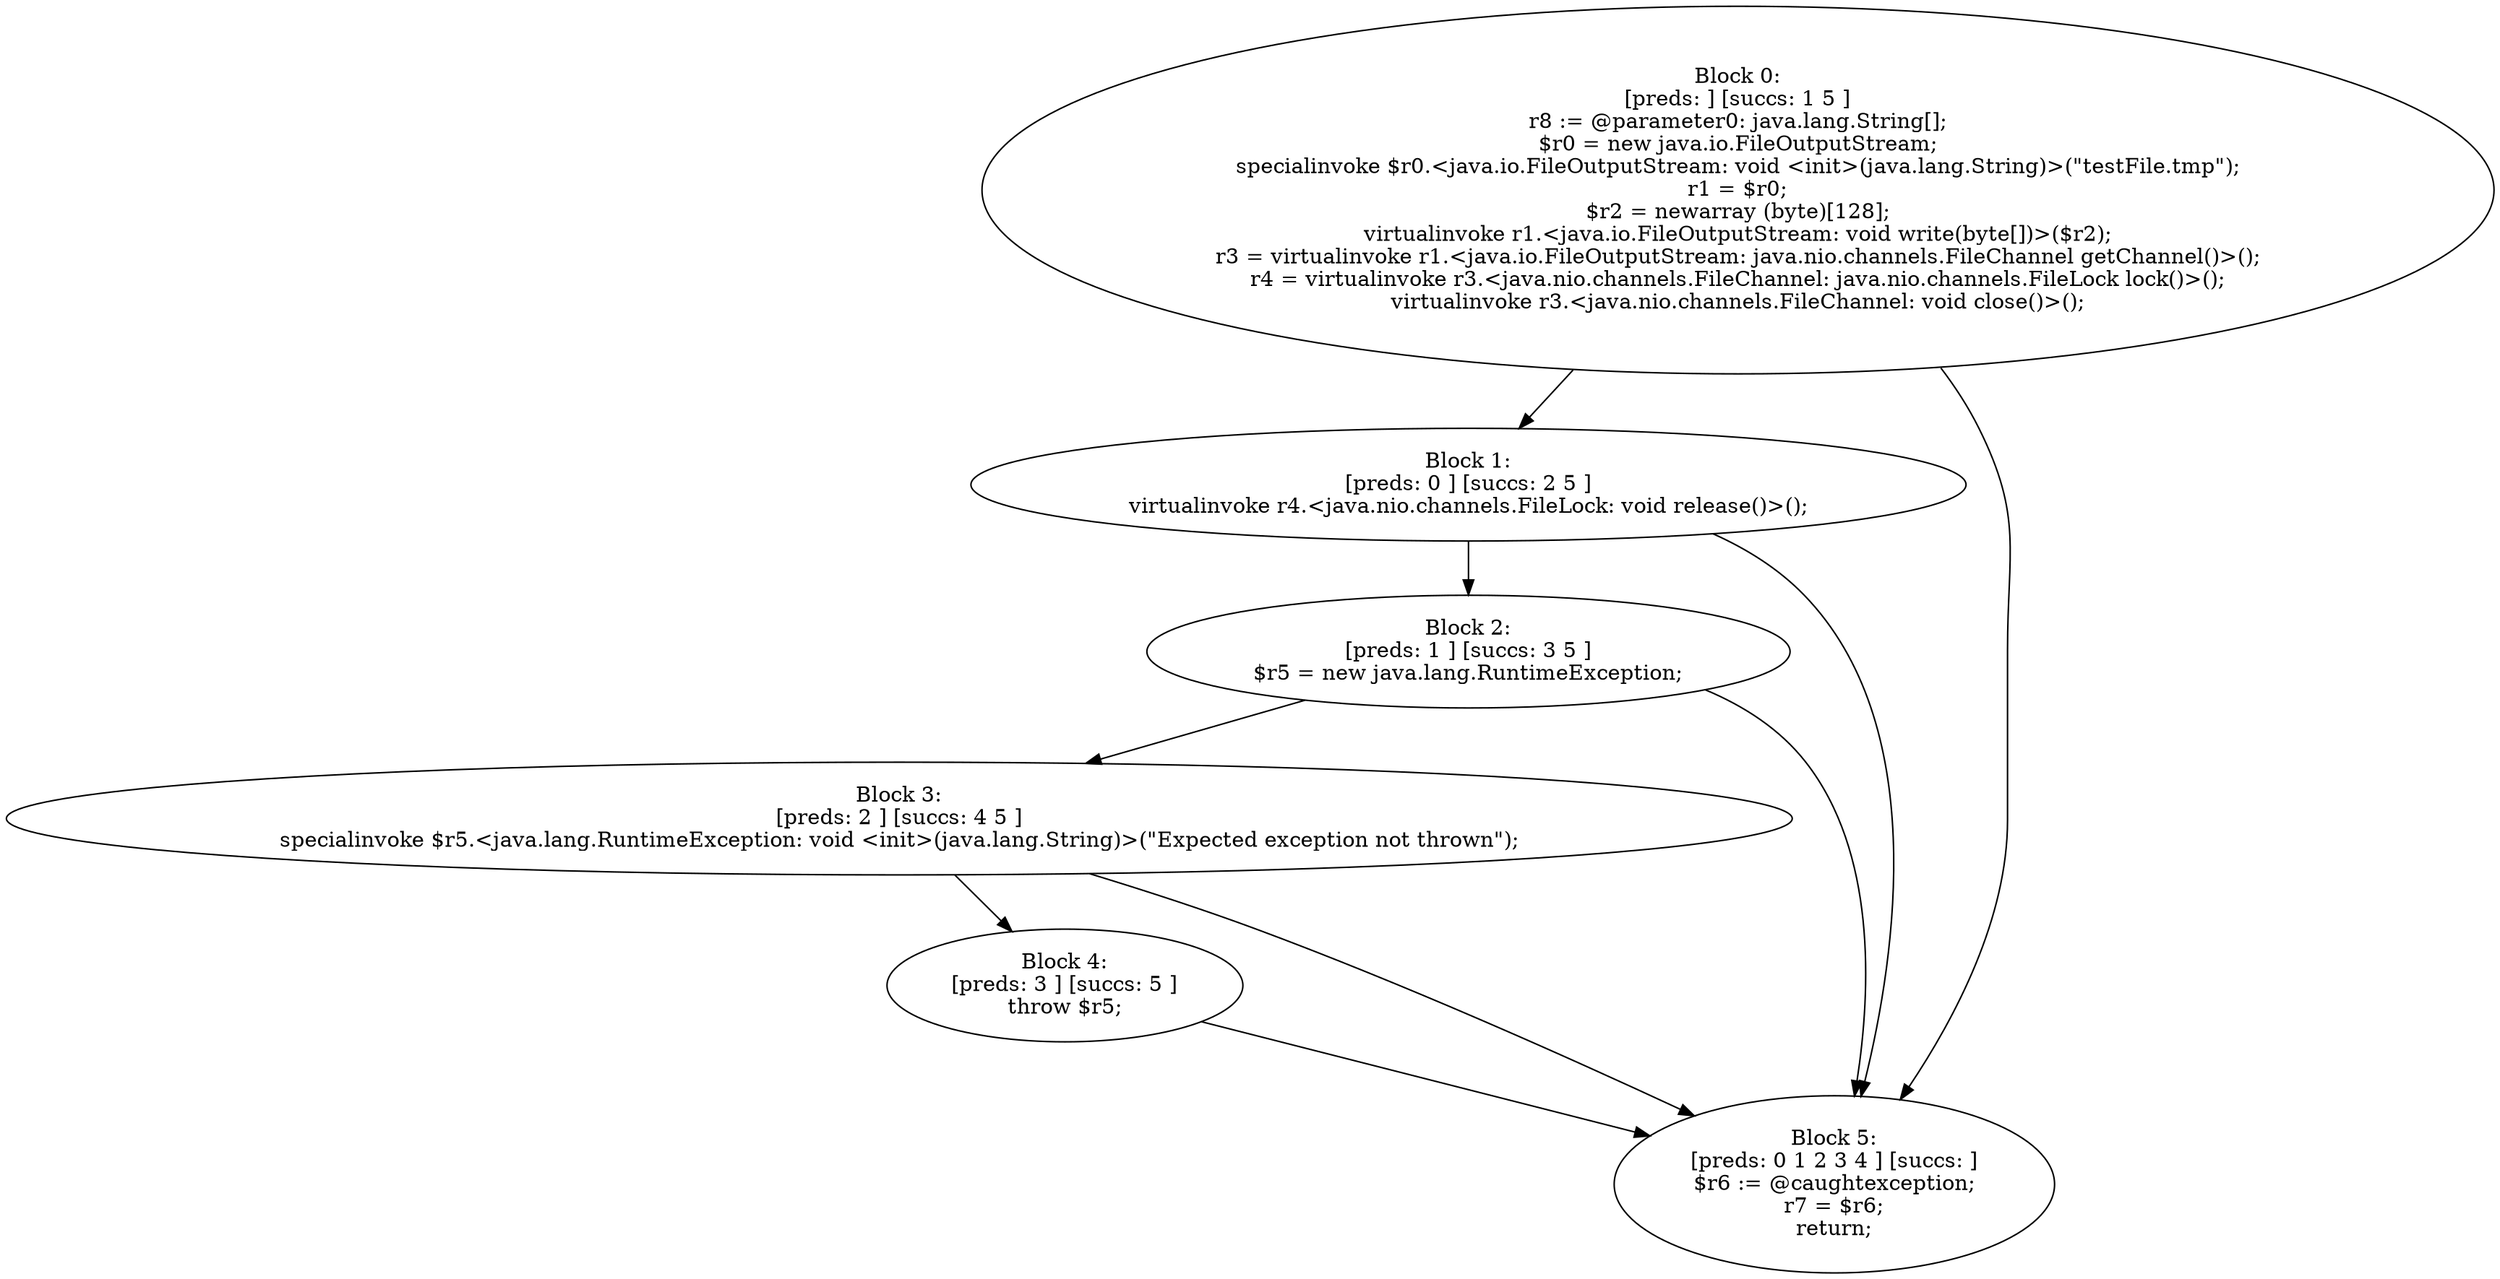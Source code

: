 digraph "unitGraph" {
    "Block 0:
[preds: ] [succs: 1 5 ]
r8 := @parameter0: java.lang.String[];
$r0 = new java.io.FileOutputStream;
specialinvoke $r0.<java.io.FileOutputStream: void <init>(java.lang.String)>(\"testFile.tmp\");
r1 = $r0;
$r2 = newarray (byte)[128];
virtualinvoke r1.<java.io.FileOutputStream: void write(byte[])>($r2);
r3 = virtualinvoke r1.<java.io.FileOutputStream: java.nio.channels.FileChannel getChannel()>();
r4 = virtualinvoke r3.<java.nio.channels.FileChannel: java.nio.channels.FileLock lock()>();
virtualinvoke r3.<java.nio.channels.FileChannel: void close()>();
"
    "Block 1:
[preds: 0 ] [succs: 2 5 ]
virtualinvoke r4.<java.nio.channels.FileLock: void release()>();
"
    "Block 2:
[preds: 1 ] [succs: 3 5 ]
$r5 = new java.lang.RuntimeException;
"
    "Block 3:
[preds: 2 ] [succs: 4 5 ]
specialinvoke $r5.<java.lang.RuntimeException: void <init>(java.lang.String)>(\"Expected exception not thrown\");
"
    "Block 4:
[preds: 3 ] [succs: 5 ]
throw $r5;
"
    "Block 5:
[preds: 0 1 2 3 4 ] [succs: ]
$r6 := @caughtexception;
r7 = $r6;
return;
"
    "Block 0:
[preds: ] [succs: 1 5 ]
r8 := @parameter0: java.lang.String[];
$r0 = new java.io.FileOutputStream;
specialinvoke $r0.<java.io.FileOutputStream: void <init>(java.lang.String)>(\"testFile.tmp\");
r1 = $r0;
$r2 = newarray (byte)[128];
virtualinvoke r1.<java.io.FileOutputStream: void write(byte[])>($r2);
r3 = virtualinvoke r1.<java.io.FileOutputStream: java.nio.channels.FileChannel getChannel()>();
r4 = virtualinvoke r3.<java.nio.channels.FileChannel: java.nio.channels.FileLock lock()>();
virtualinvoke r3.<java.nio.channels.FileChannel: void close()>();
"->"Block 1:
[preds: 0 ] [succs: 2 5 ]
virtualinvoke r4.<java.nio.channels.FileLock: void release()>();
";
    "Block 0:
[preds: ] [succs: 1 5 ]
r8 := @parameter0: java.lang.String[];
$r0 = new java.io.FileOutputStream;
specialinvoke $r0.<java.io.FileOutputStream: void <init>(java.lang.String)>(\"testFile.tmp\");
r1 = $r0;
$r2 = newarray (byte)[128];
virtualinvoke r1.<java.io.FileOutputStream: void write(byte[])>($r2);
r3 = virtualinvoke r1.<java.io.FileOutputStream: java.nio.channels.FileChannel getChannel()>();
r4 = virtualinvoke r3.<java.nio.channels.FileChannel: java.nio.channels.FileLock lock()>();
virtualinvoke r3.<java.nio.channels.FileChannel: void close()>();
"->"Block 5:
[preds: 0 1 2 3 4 ] [succs: ]
$r6 := @caughtexception;
r7 = $r6;
return;
";
    "Block 1:
[preds: 0 ] [succs: 2 5 ]
virtualinvoke r4.<java.nio.channels.FileLock: void release()>();
"->"Block 2:
[preds: 1 ] [succs: 3 5 ]
$r5 = new java.lang.RuntimeException;
";
    "Block 1:
[preds: 0 ] [succs: 2 5 ]
virtualinvoke r4.<java.nio.channels.FileLock: void release()>();
"->"Block 5:
[preds: 0 1 2 3 4 ] [succs: ]
$r6 := @caughtexception;
r7 = $r6;
return;
";
    "Block 2:
[preds: 1 ] [succs: 3 5 ]
$r5 = new java.lang.RuntimeException;
"->"Block 3:
[preds: 2 ] [succs: 4 5 ]
specialinvoke $r5.<java.lang.RuntimeException: void <init>(java.lang.String)>(\"Expected exception not thrown\");
";
    "Block 2:
[preds: 1 ] [succs: 3 5 ]
$r5 = new java.lang.RuntimeException;
"->"Block 5:
[preds: 0 1 2 3 4 ] [succs: ]
$r6 := @caughtexception;
r7 = $r6;
return;
";
    "Block 3:
[preds: 2 ] [succs: 4 5 ]
specialinvoke $r5.<java.lang.RuntimeException: void <init>(java.lang.String)>(\"Expected exception not thrown\");
"->"Block 4:
[preds: 3 ] [succs: 5 ]
throw $r5;
";
    "Block 3:
[preds: 2 ] [succs: 4 5 ]
specialinvoke $r5.<java.lang.RuntimeException: void <init>(java.lang.String)>(\"Expected exception not thrown\");
"->"Block 5:
[preds: 0 1 2 3 4 ] [succs: ]
$r6 := @caughtexception;
r7 = $r6;
return;
";
    "Block 4:
[preds: 3 ] [succs: 5 ]
throw $r5;
"->"Block 5:
[preds: 0 1 2 3 4 ] [succs: ]
$r6 := @caughtexception;
r7 = $r6;
return;
";
}
